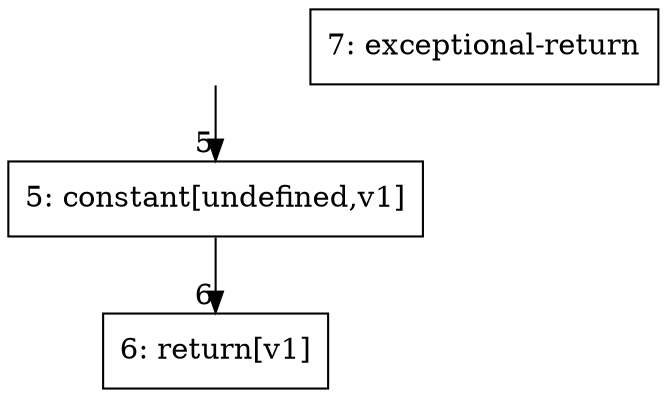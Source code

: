 digraph {
rankdir="TD"
BB_entry4[shape=none,label=""];
BB_entry4 -> BB5 [tailport=s, headport=n, headlabel="    5"]
BB5 [shape=record label="{5: constant[undefined,v1]}" ] 
BB5 -> BB6 [tailport=s, headport=n, headlabel="      6"]
BB6 [shape=record label="{6: return[v1]}" ] 
BB7 [shape=record label="{7: exceptional-return}" ] 
//#$~ 14
}
